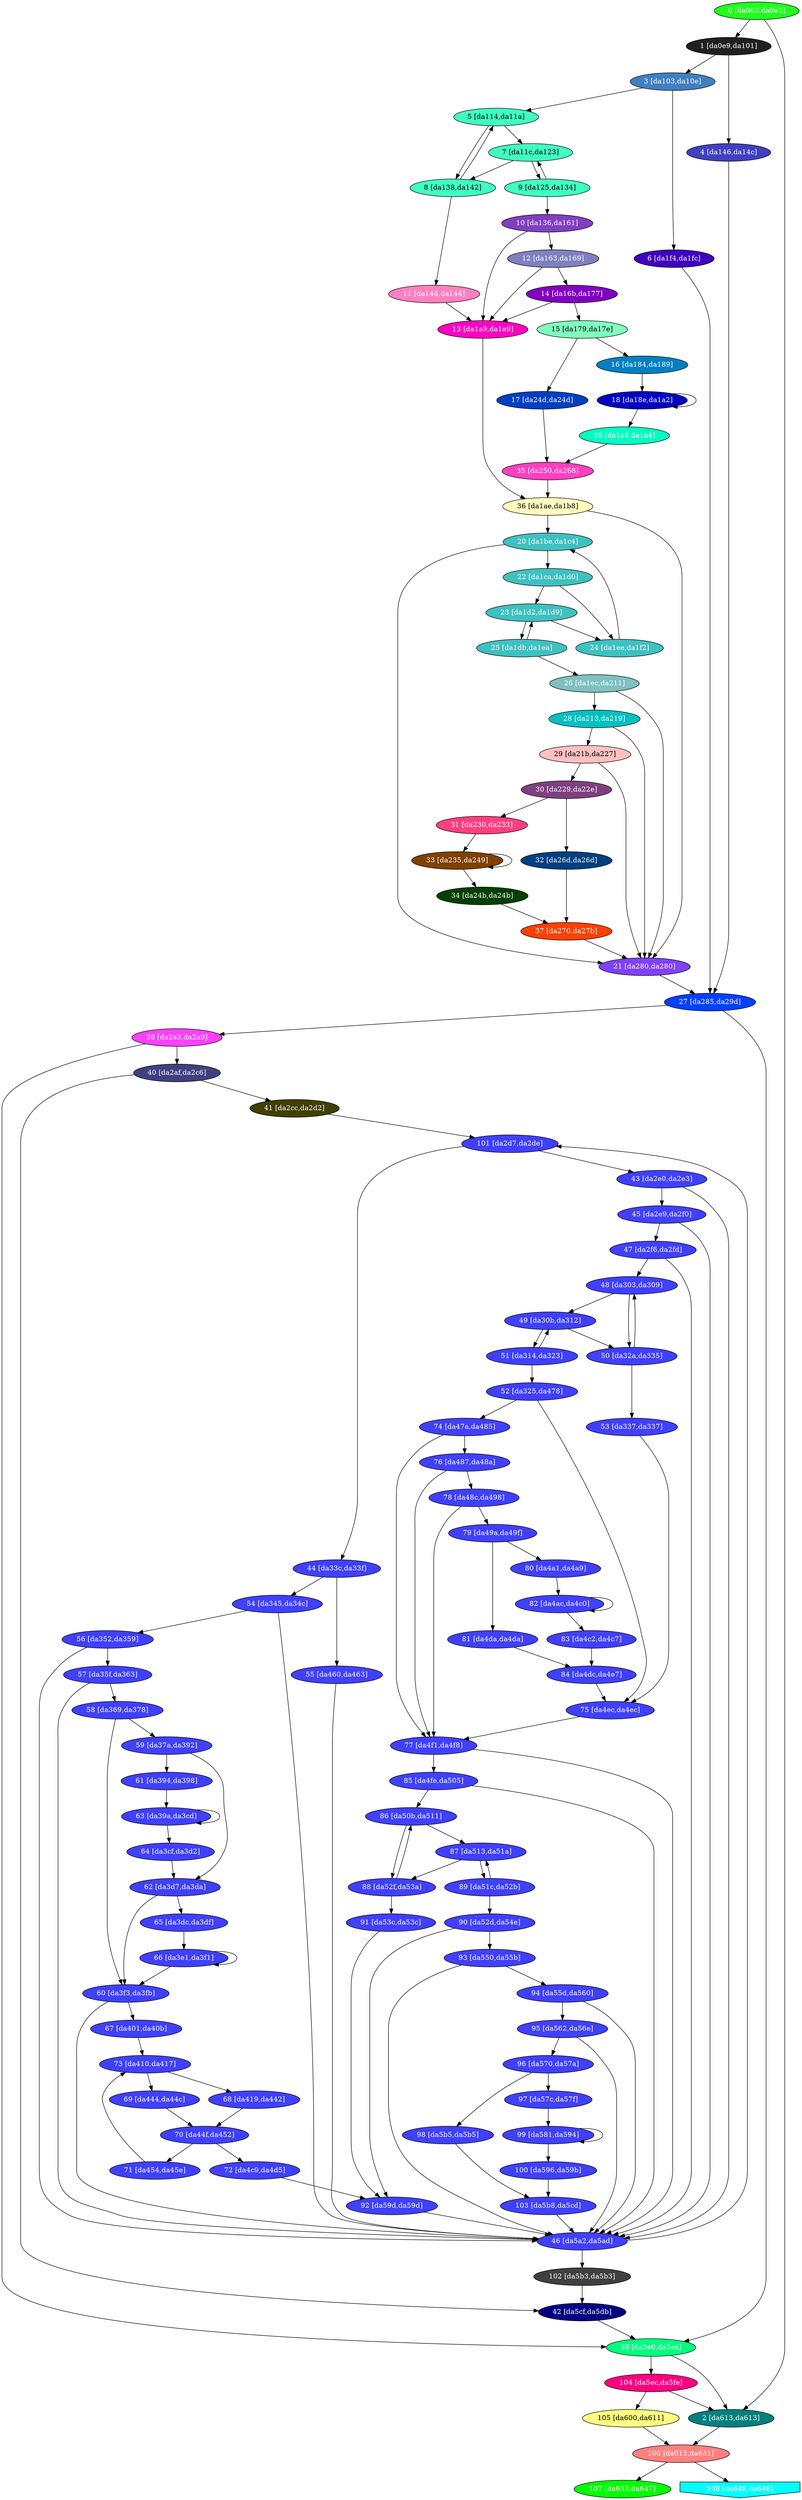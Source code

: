 diGraph libnss3{
	libnss3_0  [style=filled fillcolor="#20FF20" fontcolor="#ffffff" shape=oval label="0 [da060,da0e3]"]
	libnss3_1  [style=filled fillcolor="#202020" fontcolor="#ffffff" shape=oval label="1 [da0e9,da101]"]
	libnss3_2  [style=filled fillcolor="#008080" fontcolor="#ffffff" shape=oval label="2 [da613,da613]"]
	libnss3_3  [style=filled fillcolor="#4080C0" fontcolor="#ffffff" shape=oval label="3 [da103,da10e]"]
	libnss3_4  [style=filled fillcolor="#4040C0" fontcolor="#ffffff" shape=oval label="4 [da146,da14c]"]
	libnss3_5  [style=filled fillcolor="#40FFC0" fontcolor="#000000" shape=oval label="5 [da114,da11a]"]
	libnss3_6  [style=filled fillcolor="#4000C0" fontcolor="#ffffff" shape=oval label="6 [da1f4,da1fc]"]
	libnss3_7  [style=filled fillcolor="#40FFC0" fontcolor="#000000" shape=oval label="7 [da11c,da123]"]
	libnss3_8  [style=filled fillcolor="#40FFC0" fontcolor="#000000" shape=oval label="8 [da138,da142]"]
	libnss3_9  [style=filled fillcolor="#40FFC0" fontcolor="#000000" shape=oval label="9 [da125,da134]"]
	libnss3_a  [style=filled fillcolor="#8040C0" fontcolor="#ffffff" shape=oval label="10 [da136,da161]"]
	libnss3_b  [style=filled fillcolor="#FF80C0" fontcolor="#ffffff" shape=oval label="11 [da144,da144]"]
	libnss3_c  [style=filled fillcolor="#8080C0" fontcolor="#ffffff" shape=oval label="12 [da163,da169]"]
	libnss3_d  [style=filled fillcolor="#FF00C0" fontcolor="#ffffff" shape=oval label="13 [da1a9,da1a9]"]
	libnss3_e  [style=filled fillcolor="#8000C0" fontcolor="#ffffff" shape=oval label="14 [da16b,da177]"]
	libnss3_f  [style=filled fillcolor="#80FFC0" fontcolor="#000000" shape=oval label="15 [da179,da17e]"]
	libnss3_10  [style=filled fillcolor="#0080C0" fontcolor="#ffffff" shape=oval label="16 [da184,da189]"]
	libnss3_11  [style=filled fillcolor="#0040C0" fontcolor="#ffffff" shape=oval label="17 [da24d,da24d]"]
	libnss3_12  [style=filled fillcolor="#0000C0" fontcolor="#ffffff" shape=oval label="18 [da18e,da1a2]"]
	libnss3_13  [style=filled fillcolor="#00FFC0" fontcolor="#ffffff" shape=oval label="19 [da1a4,da1a4]"]
	libnss3_14  [style=filled fillcolor="#40C0C0" fontcolor="#ffffff" shape=oval label="20 [da1be,da1c4]"]
	libnss3_15  [style=filled fillcolor="#8040FF" fontcolor="#ffffff" shape=oval label="21 [da280,da280]"]
	libnss3_16  [style=filled fillcolor="#40C0C0" fontcolor="#ffffff" shape=oval label="22 [da1ca,da1d0]"]
	libnss3_17  [style=filled fillcolor="#40C0C0" fontcolor="#ffffff" shape=oval label="23 [da1d2,da1d9]"]
	libnss3_18  [style=filled fillcolor="#40C0C0" fontcolor="#ffffff" shape=oval label="24 [da1ee,da1f2]"]
	libnss3_19  [style=filled fillcolor="#40C0C0" fontcolor="#ffffff" shape=oval label="25 [da1db,da1ea]"]
	libnss3_1a  [style=filled fillcolor="#80C0C0" fontcolor="#ffffff" shape=oval label="26 [da1ec,da211]"]
	libnss3_1b  [style=filled fillcolor="#0040FF" fontcolor="#ffffff" shape=oval label="27 [da285,da29d]"]
	libnss3_1c  [style=filled fillcolor="#00C0C0" fontcolor="#ffffff" shape=oval label="28 [da213,da219]"]
	libnss3_1d  [style=filled fillcolor="#FFC0C0" fontcolor="#000000" shape=oval label="29 [da21b,da227]"]
	libnss3_1e  [style=filled fillcolor="#804080" fontcolor="#ffffff" shape=oval label="30 [da229,da22e]"]
	libnss3_1f  [style=filled fillcolor="#FF4080" fontcolor="#ffffff" shape=oval label="31 [da230,da233]"]
	libnss3_20  [style=filled fillcolor="#004080" fontcolor="#ffffff" shape=oval label="32 [da26d,da26d]"]
	libnss3_21  [style=filled fillcolor="#804000" fontcolor="#ffffff" shape=oval label="33 [da235,da249]"]
	libnss3_22  [style=filled fillcolor="#004000" fontcolor="#ffffff" shape=oval label="34 [da24b,da24b]"]
	libnss3_23  [style=filled fillcolor="#FF40C0" fontcolor="#ffffff" shape=oval label="35 [da250,da268]"]
	libnss3_24  [style=filled fillcolor="#FFFFC0" fontcolor="#000000" shape=oval label="36 [da1ae,da1b8]"]
	libnss3_25  [style=filled fillcolor="#FF4000" fontcolor="#ffffff" shape=oval label="37 [da270,da27b]"]
	libnss3_26  [style=filled fillcolor="#FF40FF" fontcolor="#ffffff" shape=oval label="38 [da2a3,da2a9]"]
	libnss3_27  [style=filled fillcolor="#00FF80" fontcolor="#ffffff" shape=oval label="39 [da5e0,da5ea]"]
	libnss3_28  [style=filled fillcolor="#404080" fontcolor="#ffffff" shape=oval label="40 [da2af,da2c6]"]
	libnss3_29  [style=filled fillcolor="#404000" fontcolor="#ffffff" shape=oval label="41 [da2cc,da2d2]"]
	libnss3_2a  [style=filled fillcolor="#000080" fontcolor="#ffffff" shape=oval label="42 [da5cf,da5db]"]
	libnss3_2b  [style=filled fillcolor="#4040FF" fontcolor="#ffffff" shape=oval label="43 [da2e0,da2e3]"]
	libnss3_2c  [style=filled fillcolor="#4040FF" fontcolor="#ffffff" shape=oval label="44 [da33c,da33f]"]
	libnss3_2d  [style=filled fillcolor="#4040FF" fontcolor="#ffffff" shape=oval label="45 [da2e9,da2f0]"]
	libnss3_2e  [style=filled fillcolor="#4040FF" fontcolor="#ffffff" shape=oval label="46 [da5a2,da5ad]"]
	libnss3_2f  [style=filled fillcolor="#4040FF" fontcolor="#ffffff" shape=oval label="47 [da2f6,da2fd]"]
	libnss3_30  [style=filled fillcolor="#4040FF" fontcolor="#ffffff" shape=oval label="48 [da303,da309]"]
	libnss3_31  [style=filled fillcolor="#4040FF" fontcolor="#ffffff" shape=oval label="49 [da30b,da312]"]
	libnss3_32  [style=filled fillcolor="#4040FF" fontcolor="#ffffff" shape=oval label="50 [da32a,da335]"]
	libnss3_33  [style=filled fillcolor="#4040FF" fontcolor="#ffffff" shape=oval label="51 [da314,da323]"]
	libnss3_34  [style=filled fillcolor="#4040FF" fontcolor="#ffffff" shape=oval label="52 [da325,da478]"]
	libnss3_35  [style=filled fillcolor="#4040FF" fontcolor="#ffffff" shape=oval label="53 [da337,da337]"]
	libnss3_36  [style=filled fillcolor="#4040FF" fontcolor="#ffffff" shape=oval label="54 [da345,da34c]"]
	libnss3_37  [style=filled fillcolor="#4040FF" fontcolor="#ffffff" shape=oval label="55 [da460,da463]"]
	libnss3_38  [style=filled fillcolor="#4040FF" fontcolor="#ffffff" shape=oval label="56 [da352,da359]"]
	libnss3_39  [style=filled fillcolor="#4040FF" fontcolor="#ffffff" shape=oval label="57 [da35f,da363]"]
	libnss3_3a  [style=filled fillcolor="#4040FF" fontcolor="#ffffff" shape=oval label="58 [da369,da378]"]
	libnss3_3b  [style=filled fillcolor="#4040FF" fontcolor="#ffffff" shape=oval label="59 [da37a,da392]"]
	libnss3_3c  [style=filled fillcolor="#4040FF" fontcolor="#ffffff" shape=oval label="60 [da3f3,da3fb]"]
	libnss3_3d  [style=filled fillcolor="#4040FF" fontcolor="#ffffff" shape=oval label="61 [da394,da398]"]
	libnss3_3e  [style=filled fillcolor="#4040FF" fontcolor="#ffffff" shape=oval label="62 [da3d7,da3da]"]
	libnss3_3f  [style=filled fillcolor="#4040FF" fontcolor="#ffffff" shape=oval label="63 [da39a,da3cd]"]
	libnss3_40  [style=filled fillcolor="#4040FF" fontcolor="#ffffff" shape=oval label="64 [da3cf,da3d2]"]
	libnss3_41  [style=filled fillcolor="#4040FF" fontcolor="#ffffff" shape=oval label="65 [da3dc,da3df]"]
	libnss3_42  [style=filled fillcolor="#4040FF" fontcolor="#ffffff" shape=oval label="66 [da3e1,da3f1]"]
	libnss3_43  [style=filled fillcolor="#4040FF" fontcolor="#ffffff" shape=oval label="67 [da401,da40b]"]
	libnss3_44  [style=filled fillcolor="#4040FF" fontcolor="#ffffff" shape=oval label="68 [da419,da442]"]
	libnss3_45  [style=filled fillcolor="#4040FF" fontcolor="#ffffff" shape=oval label="69 [da444,da44c]"]
	libnss3_46  [style=filled fillcolor="#4040FF" fontcolor="#ffffff" shape=oval label="70 [da44f,da452]"]
	libnss3_47  [style=filled fillcolor="#4040FF" fontcolor="#ffffff" shape=oval label="71 [da454,da45e]"]
	libnss3_48  [style=filled fillcolor="#4040FF" fontcolor="#ffffff" shape=oval label="72 [da4c9,da4d5]"]
	libnss3_49  [style=filled fillcolor="#4040FF" fontcolor="#ffffff" shape=oval label="73 [da410,da417]"]
	libnss3_4a  [style=filled fillcolor="#4040FF" fontcolor="#ffffff" shape=oval label="74 [da47a,da485]"]
	libnss3_4b  [style=filled fillcolor="#4040FF" fontcolor="#ffffff" shape=oval label="75 [da4ec,da4ec]"]
	libnss3_4c  [style=filled fillcolor="#4040FF" fontcolor="#ffffff" shape=oval label="76 [da487,da48a]"]
	libnss3_4d  [style=filled fillcolor="#4040FF" fontcolor="#ffffff" shape=oval label="77 [da4f1,da4f8]"]
	libnss3_4e  [style=filled fillcolor="#4040FF" fontcolor="#ffffff" shape=oval label="78 [da48c,da498]"]
	libnss3_4f  [style=filled fillcolor="#4040FF" fontcolor="#ffffff" shape=oval label="79 [da49a,da49f]"]
	libnss3_50  [style=filled fillcolor="#4040FF" fontcolor="#ffffff" shape=oval label="80 [da4a1,da4a9]"]
	libnss3_51  [style=filled fillcolor="#4040FF" fontcolor="#ffffff" shape=oval label="81 [da4da,da4da]"]
	libnss3_52  [style=filled fillcolor="#4040FF" fontcolor="#ffffff" shape=oval label="82 [da4ac,da4c0]"]
	libnss3_53  [style=filled fillcolor="#4040FF" fontcolor="#ffffff" shape=oval label="83 [da4c2,da4c7]"]
	libnss3_54  [style=filled fillcolor="#4040FF" fontcolor="#ffffff" shape=oval label="84 [da4dc,da4e7]"]
	libnss3_55  [style=filled fillcolor="#4040FF" fontcolor="#ffffff" shape=oval label="85 [da4fe,da505]"]
	libnss3_56  [style=filled fillcolor="#4040FF" fontcolor="#ffffff" shape=oval label="86 [da50b,da511]"]
	libnss3_57  [style=filled fillcolor="#4040FF" fontcolor="#ffffff" shape=oval label="87 [da513,da51a]"]
	libnss3_58  [style=filled fillcolor="#4040FF" fontcolor="#ffffff" shape=oval label="88 [da52f,da53a]"]
	libnss3_59  [style=filled fillcolor="#4040FF" fontcolor="#ffffff" shape=oval label="89 [da51c,da52b]"]
	libnss3_5a  [style=filled fillcolor="#4040FF" fontcolor="#ffffff" shape=oval label="90 [da52d,da54e]"]
	libnss3_5b  [style=filled fillcolor="#4040FF" fontcolor="#ffffff" shape=oval label="91 [da53c,da53c]"]
	libnss3_5c  [style=filled fillcolor="#4040FF" fontcolor="#ffffff" shape=oval label="92 [da59d,da59d]"]
	libnss3_5d  [style=filled fillcolor="#4040FF" fontcolor="#ffffff" shape=oval label="93 [da550,da55b]"]
	libnss3_5e  [style=filled fillcolor="#4040FF" fontcolor="#ffffff" shape=oval label="94 [da55d,da560]"]
	libnss3_5f  [style=filled fillcolor="#4040FF" fontcolor="#ffffff" shape=oval label="95 [da562,da56e]"]
	libnss3_60  [style=filled fillcolor="#4040FF" fontcolor="#ffffff" shape=oval label="96 [da570,da57a]"]
	libnss3_61  [style=filled fillcolor="#4040FF" fontcolor="#ffffff" shape=oval label="97 [da57c,da57f]"]
	libnss3_62  [style=filled fillcolor="#4040FF" fontcolor="#ffffff" shape=oval label="98 [da5b5,da5b5]"]
	libnss3_63  [style=filled fillcolor="#4040FF" fontcolor="#ffffff" shape=oval label="99 [da581,da594]"]
	libnss3_64  [style=filled fillcolor="#4040FF" fontcolor="#ffffff" shape=oval label="100 [da596,da59b]"]
	libnss3_65  [style=filled fillcolor="#4040FF" fontcolor="#ffffff" shape=oval label="101 [da2d7,da2de]"]
	libnss3_66  [style=filled fillcolor="#404040" fontcolor="#ffffff" shape=oval label="102 [da5b3,da5b3]"]
	libnss3_67  [style=filled fillcolor="#4040FF" fontcolor="#ffffff" shape=oval label="103 [da5b8,da5cd]"]
	libnss3_68  [style=filled fillcolor="#FF0080" fontcolor="#ffffff" shape=oval label="104 [da5ec,da5fe]"]
	libnss3_69  [style=filled fillcolor="#FFFF80" fontcolor="#000000" shape=oval label="105 [da600,da611]"]
	libnss3_6a  [style=filled fillcolor="#FF8080" fontcolor="#ffffff" shape=oval label="106 [da615,da631]"]
	libnss3_6b  [style=filled fillcolor="#00FF00" fontcolor="#ffffff" shape=oval label="107 [da633,da647]"]
	libnss3_6c  [style=filled fillcolor="#00FFFF" fontcolor="#ffffff" shape=invhouse label="108 [da648,da648]"]

	libnss3_0 -> libnss3_1
	libnss3_0 -> libnss3_2
	libnss3_1 -> libnss3_3
	libnss3_1 -> libnss3_4
	libnss3_2 -> libnss3_6a
	libnss3_3 -> libnss3_5
	libnss3_3 -> libnss3_6
	libnss3_4 -> libnss3_1b
	libnss3_5 -> libnss3_7
	libnss3_5 -> libnss3_8
	libnss3_6 -> libnss3_1b
	libnss3_7 -> libnss3_8
	libnss3_7 -> libnss3_9
	libnss3_8 -> libnss3_5
	libnss3_8 -> libnss3_b
	libnss3_9 -> libnss3_7
	libnss3_9 -> libnss3_a
	libnss3_a -> libnss3_c
	libnss3_a -> libnss3_d
	libnss3_b -> libnss3_d
	libnss3_c -> libnss3_d
	libnss3_c -> libnss3_e
	libnss3_d -> libnss3_24
	libnss3_e -> libnss3_d
	libnss3_e -> libnss3_f
	libnss3_f -> libnss3_10
	libnss3_f -> libnss3_11
	libnss3_10 -> libnss3_12
	libnss3_11 -> libnss3_23
	libnss3_12 -> libnss3_12
	libnss3_12 -> libnss3_13
	libnss3_13 -> libnss3_23
	libnss3_14 -> libnss3_15
	libnss3_14 -> libnss3_16
	libnss3_15 -> libnss3_1b
	libnss3_16 -> libnss3_17
	libnss3_16 -> libnss3_18
	libnss3_17 -> libnss3_18
	libnss3_17 -> libnss3_19
	libnss3_18 -> libnss3_14
	libnss3_19 -> libnss3_17
	libnss3_19 -> libnss3_1a
	libnss3_1a -> libnss3_15
	libnss3_1a -> libnss3_1c
	libnss3_1b -> libnss3_26
	libnss3_1b -> libnss3_27
	libnss3_1c -> libnss3_15
	libnss3_1c -> libnss3_1d
	libnss3_1d -> libnss3_15
	libnss3_1d -> libnss3_1e
	libnss3_1e -> libnss3_1f
	libnss3_1e -> libnss3_20
	libnss3_1f -> libnss3_21
	libnss3_20 -> libnss3_25
	libnss3_21 -> libnss3_21
	libnss3_21 -> libnss3_22
	libnss3_22 -> libnss3_25
	libnss3_23 -> libnss3_24
	libnss3_24 -> libnss3_14
	libnss3_24 -> libnss3_15
	libnss3_25 -> libnss3_15
	libnss3_26 -> libnss3_27
	libnss3_26 -> libnss3_28
	libnss3_27 -> libnss3_2
	libnss3_27 -> libnss3_68
	libnss3_28 -> libnss3_29
	libnss3_28 -> libnss3_2a
	libnss3_29 -> libnss3_65
	libnss3_2a -> libnss3_27
	libnss3_2b -> libnss3_2d
	libnss3_2b -> libnss3_2e
	libnss3_2c -> libnss3_36
	libnss3_2c -> libnss3_37
	libnss3_2d -> libnss3_2e
	libnss3_2d -> libnss3_2f
	libnss3_2e -> libnss3_65
	libnss3_2e -> libnss3_66
	libnss3_2f -> libnss3_2e
	libnss3_2f -> libnss3_30
	libnss3_30 -> libnss3_31
	libnss3_30 -> libnss3_32
	libnss3_31 -> libnss3_32
	libnss3_31 -> libnss3_33
	libnss3_32 -> libnss3_30
	libnss3_32 -> libnss3_35
	libnss3_33 -> libnss3_31
	libnss3_33 -> libnss3_34
	libnss3_34 -> libnss3_4a
	libnss3_34 -> libnss3_4b
	libnss3_35 -> libnss3_4b
	libnss3_36 -> libnss3_2e
	libnss3_36 -> libnss3_38
	libnss3_37 -> libnss3_2e
	libnss3_38 -> libnss3_2e
	libnss3_38 -> libnss3_39
	libnss3_39 -> libnss3_2e
	libnss3_39 -> libnss3_3a
	libnss3_3a -> libnss3_3b
	libnss3_3a -> libnss3_3c
	libnss3_3b -> libnss3_3d
	libnss3_3b -> libnss3_3e
	libnss3_3c -> libnss3_2e
	libnss3_3c -> libnss3_43
	libnss3_3d -> libnss3_3f
	libnss3_3e -> libnss3_3c
	libnss3_3e -> libnss3_41
	libnss3_3f -> libnss3_3f
	libnss3_3f -> libnss3_40
	libnss3_40 -> libnss3_3e
	libnss3_41 -> libnss3_42
	libnss3_42 -> libnss3_3c
	libnss3_42 -> libnss3_42
	libnss3_43 -> libnss3_49
	libnss3_44 -> libnss3_46
	libnss3_45 -> libnss3_46
	libnss3_46 -> libnss3_47
	libnss3_46 -> libnss3_48
	libnss3_47 -> libnss3_49
	libnss3_48 -> libnss3_5c
	libnss3_49 -> libnss3_44
	libnss3_49 -> libnss3_45
	libnss3_4a -> libnss3_4c
	libnss3_4a -> libnss3_4d
	libnss3_4b -> libnss3_4d
	libnss3_4c -> libnss3_4d
	libnss3_4c -> libnss3_4e
	libnss3_4d -> libnss3_2e
	libnss3_4d -> libnss3_55
	libnss3_4e -> libnss3_4d
	libnss3_4e -> libnss3_4f
	libnss3_4f -> libnss3_50
	libnss3_4f -> libnss3_51
	libnss3_50 -> libnss3_52
	libnss3_51 -> libnss3_54
	libnss3_52 -> libnss3_52
	libnss3_52 -> libnss3_53
	libnss3_53 -> libnss3_54
	libnss3_54 -> libnss3_4b
	libnss3_55 -> libnss3_2e
	libnss3_55 -> libnss3_56
	libnss3_56 -> libnss3_57
	libnss3_56 -> libnss3_58
	libnss3_57 -> libnss3_58
	libnss3_57 -> libnss3_59
	libnss3_58 -> libnss3_56
	libnss3_58 -> libnss3_5b
	libnss3_59 -> libnss3_57
	libnss3_59 -> libnss3_5a
	libnss3_5a -> libnss3_5c
	libnss3_5a -> libnss3_5d
	libnss3_5b -> libnss3_5c
	libnss3_5c -> libnss3_2e
	libnss3_5d -> libnss3_2e
	libnss3_5d -> libnss3_5e
	libnss3_5e -> libnss3_2e
	libnss3_5e -> libnss3_5f
	libnss3_5f -> libnss3_2e
	libnss3_5f -> libnss3_60
	libnss3_60 -> libnss3_61
	libnss3_60 -> libnss3_62
	libnss3_61 -> libnss3_63
	libnss3_62 -> libnss3_67
	libnss3_63 -> libnss3_63
	libnss3_63 -> libnss3_64
	libnss3_64 -> libnss3_67
	libnss3_65 -> libnss3_2b
	libnss3_65 -> libnss3_2c
	libnss3_66 -> libnss3_2a
	libnss3_67 -> libnss3_2e
	libnss3_68 -> libnss3_2
	libnss3_68 -> libnss3_69
	libnss3_69 -> libnss3_6a
	libnss3_6a -> libnss3_6b
	libnss3_6a -> libnss3_6c
}